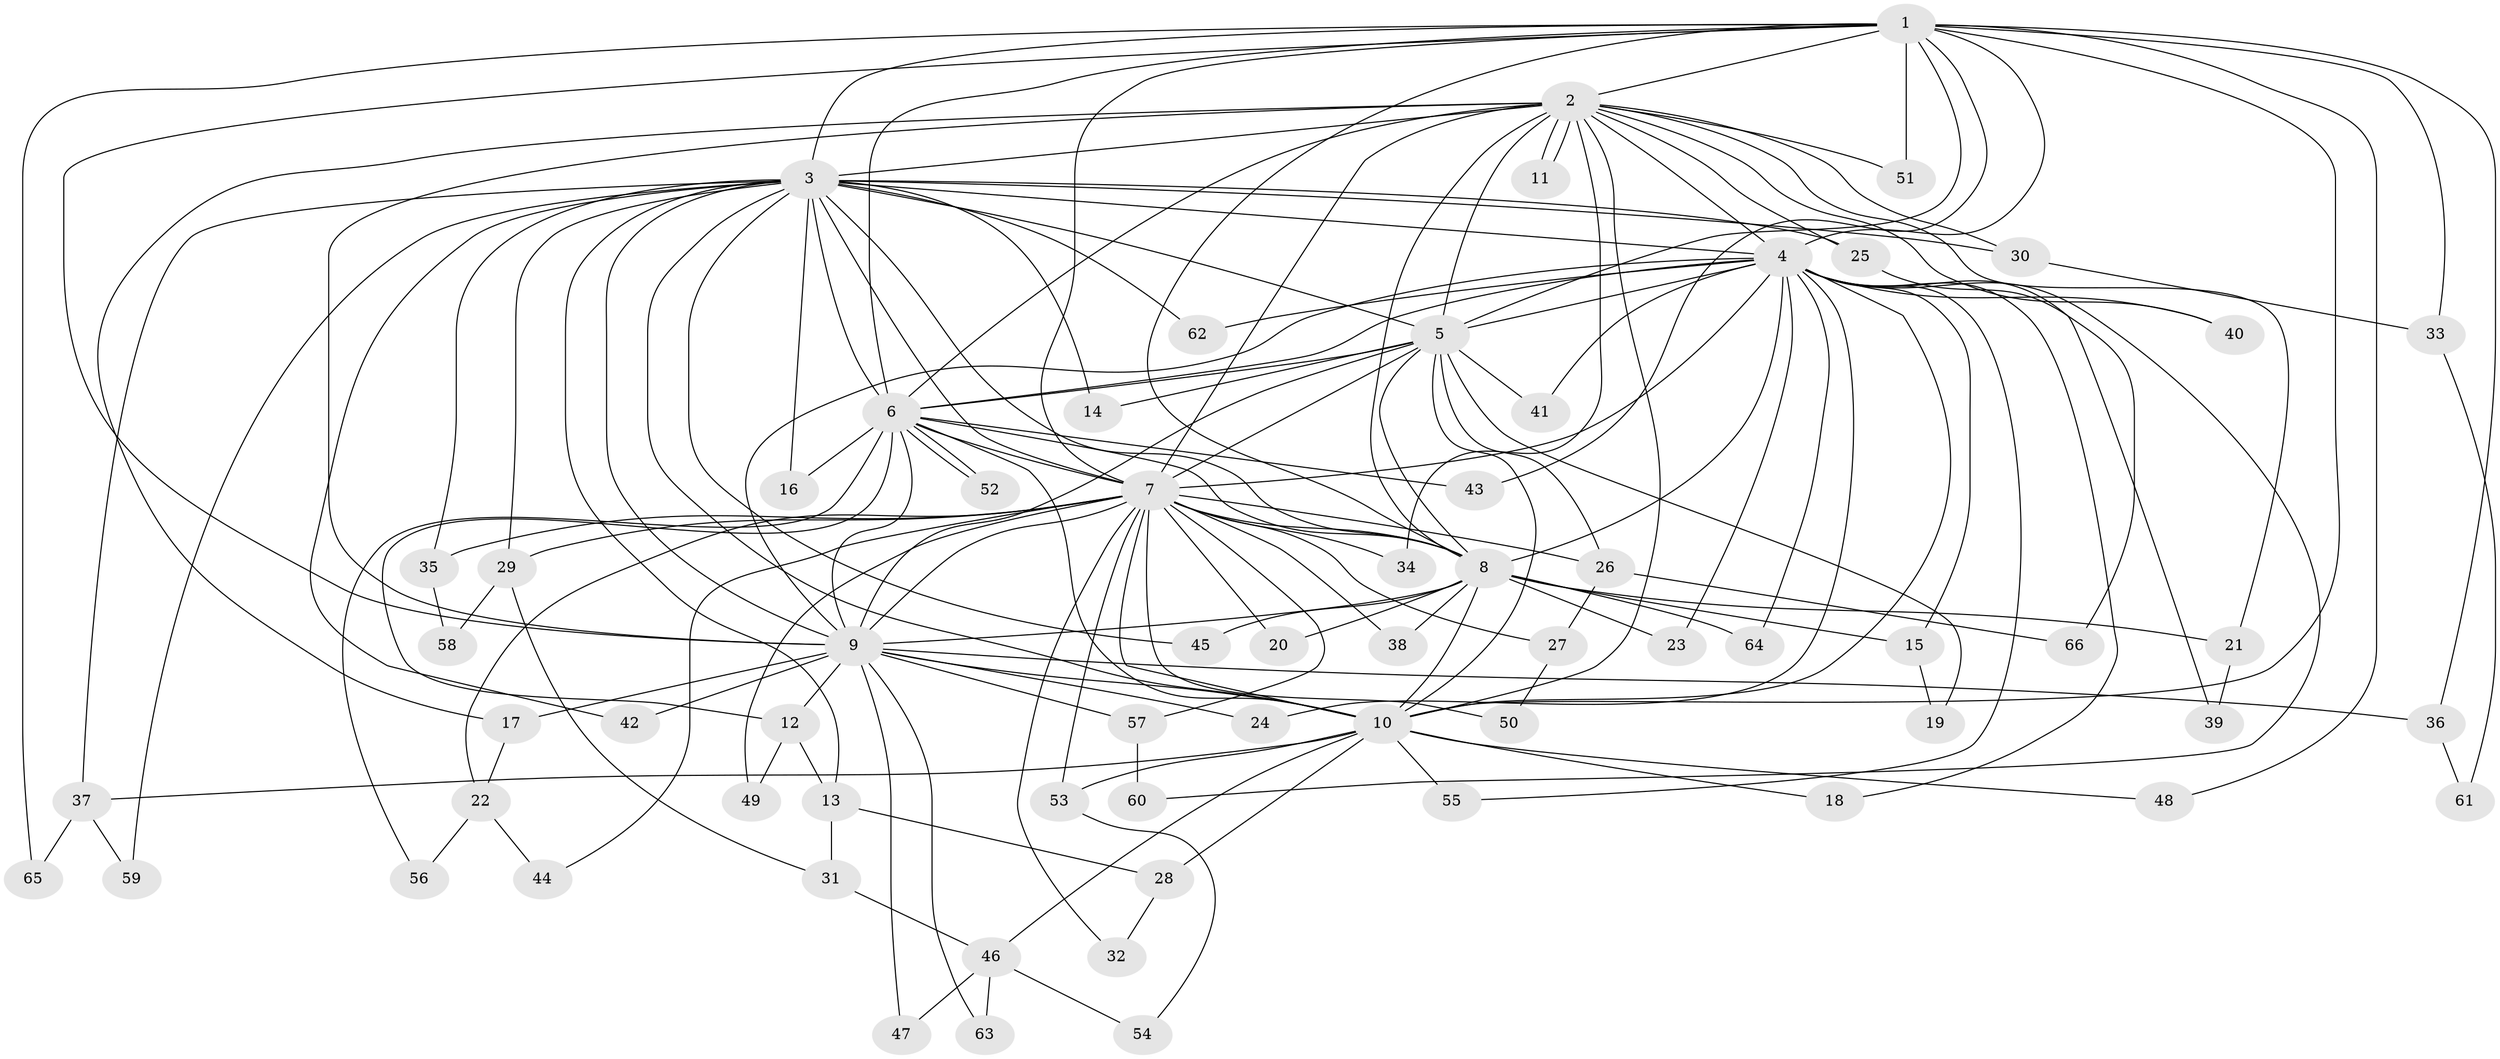 // coarse degree distribution, {1: 0.631578947368421, 2: 0.21052631578947367, 11: 0.05263157894736842, 7: 0.05263157894736842, 8: 0.05263157894736842}
// Generated by graph-tools (version 1.1) at 2025/49/03/04/25 21:49:00]
// undirected, 66 vertices, 157 edges
graph export_dot {
graph [start="1"]
  node [color=gray90,style=filled];
  1;
  2;
  3;
  4;
  5;
  6;
  7;
  8;
  9;
  10;
  11;
  12;
  13;
  14;
  15;
  16;
  17;
  18;
  19;
  20;
  21;
  22;
  23;
  24;
  25;
  26;
  27;
  28;
  29;
  30;
  31;
  32;
  33;
  34;
  35;
  36;
  37;
  38;
  39;
  40;
  41;
  42;
  43;
  44;
  45;
  46;
  47;
  48;
  49;
  50;
  51;
  52;
  53;
  54;
  55;
  56;
  57;
  58;
  59;
  60;
  61;
  62;
  63;
  64;
  65;
  66;
  1 -- 2;
  1 -- 3;
  1 -- 4;
  1 -- 5;
  1 -- 6;
  1 -- 7;
  1 -- 8;
  1 -- 9;
  1 -- 10;
  1 -- 33;
  1 -- 36;
  1 -- 43;
  1 -- 48;
  1 -- 51;
  1 -- 65;
  2 -- 3;
  2 -- 4;
  2 -- 5;
  2 -- 6;
  2 -- 7;
  2 -- 8;
  2 -- 9;
  2 -- 10;
  2 -- 11;
  2 -- 11;
  2 -- 17;
  2 -- 21;
  2 -- 25;
  2 -- 30;
  2 -- 34;
  2 -- 40;
  2 -- 51;
  3 -- 4;
  3 -- 5;
  3 -- 6;
  3 -- 7;
  3 -- 8;
  3 -- 9;
  3 -- 10;
  3 -- 13;
  3 -- 14;
  3 -- 16;
  3 -- 25;
  3 -- 29;
  3 -- 30;
  3 -- 35;
  3 -- 37;
  3 -- 42;
  3 -- 45;
  3 -- 59;
  3 -- 62;
  4 -- 5;
  4 -- 6;
  4 -- 7;
  4 -- 8;
  4 -- 9;
  4 -- 10;
  4 -- 15;
  4 -- 18;
  4 -- 23;
  4 -- 24;
  4 -- 39;
  4 -- 40;
  4 -- 41;
  4 -- 55;
  4 -- 60;
  4 -- 62;
  4 -- 64;
  5 -- 6;
  5 -- 7;
  5 -- 8;
  5 -- 9;
  5 -- 10;
  5 -- 14;
  5 -- 19;
  5 -- 26;
  5 -- 41;
  6 -- 7;
  6 -- 8;
  6 -- 9;
  6 -- 10;
  6 -- 12;
  6 -- 16;
  6 -- 43;
  6 -- 52;
  6 -- 52;
  6 -- 56;
  7 -- 8;
  7 -- 9;
  7 -- 10;
  7 -- 20;
  7 -- 22;
  7 -- 26;
  7 -- 27;
  7 -- 29;
  7 -- 32;
  7 -- 34;
  7 -- 35;
  7 -- 38;
  7 -- 44;
  7 -- 49;
  7 -- 50;
  7 -- 53;
  7 -- 57;
  8 -- 9;
  8 -- 10;
  8 -- 15;
  8 -- 20;
  8 -- 21;
  8 -- 23;
  8 -- 38;
  8 -- 45;
  8 -- 64;
  9 -- 10;
  9 -- 12;
  9 -- 17;
  9 -- 24;
  9 -- 36;
  9 -- 42;
  9 -- 47;
  9 -- 57;
  9 -- 63;
  10 -- 18;
  10 -- 28;
  10 -- 37;
  10 -- 46;
  10 -- 48;
  10 -- 53;
  10 -- 55;
  12 -- 13;
  12 -- 49;
  13 -- 28;
  13 -- 31;
  15 -- 19;
  17 -- 22;
  21 -- 39;
  22 -- 44;
  22 -- 56;
  25 -- 66;
  26 -- 27;
  26 -- 66;
  27 -- 50;
  28 -- 32;
  29 -- 31;
  29 -- 58;
  30 -- 33;
  31 -- 46;
  33 -- 61;
  35 -- 58;
  36 -- 61;
  37 -- 59;
  37 -- 65;
  46 -- 47;
  46 -- 54;
  46 -- 63;
  53 -- 54;
  57 -- 60;
}
